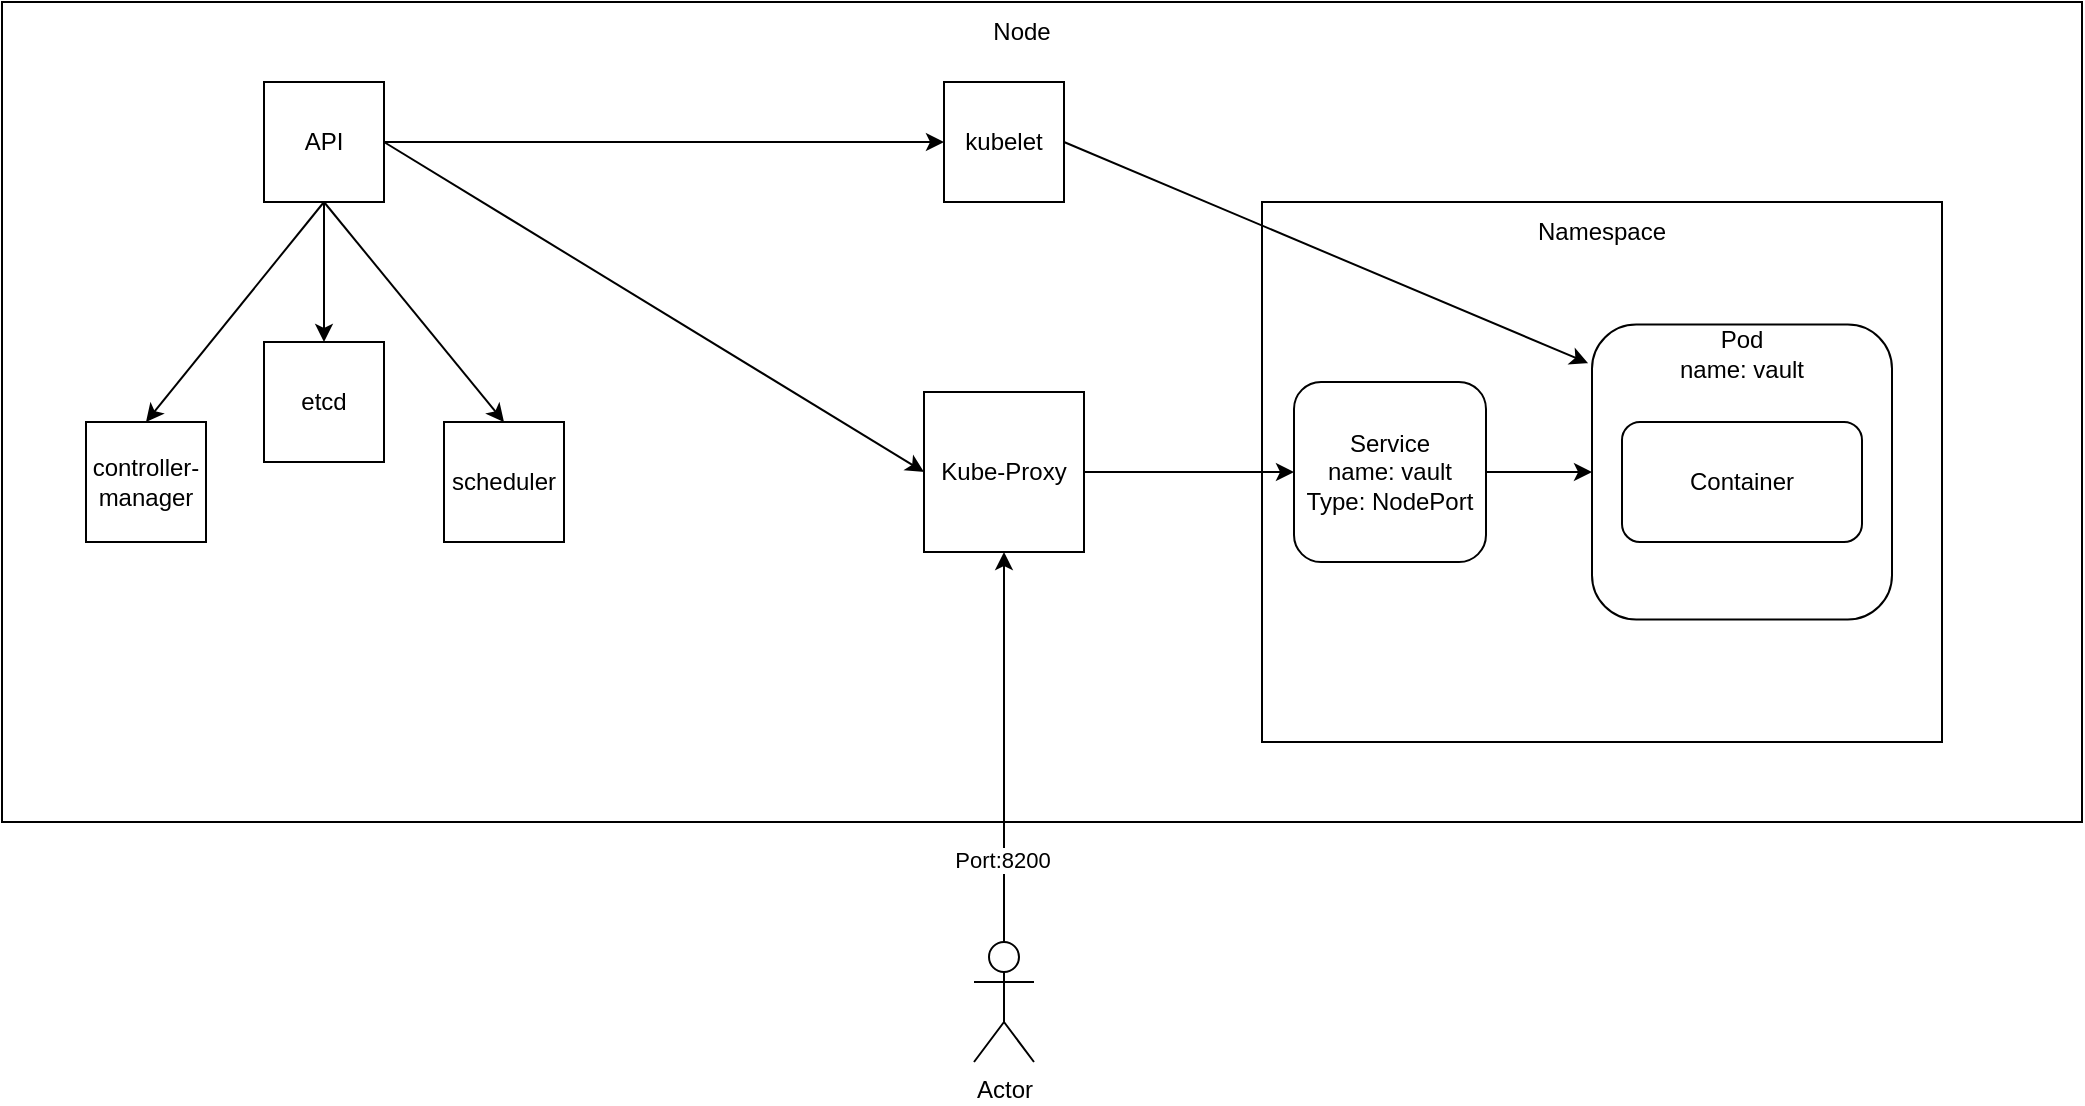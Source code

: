 <mxfile version="22.0.4" type="device">
  <diagram name="Страница — 1" id="-_Sljtjw-BEIvtzHIYe7">
    <mxGraphModel dx="2351" dy="886" grid="1" gridSize="10" guides="1" tooltips="1" connect="1" arrows="1" fold="1" page="1" pageScale="1" pageWidth="827" pageHeight="1169" math="0" shadow="0">
      <root>
        <mxCell id="0" />
        <mxCell id="1" parent="0" />
        <mxCell id="Fgi82ScVyVLc6FFLq1EE-29" value="" style="rounded=0;whiteSpace=wrap;html=1;" vertex="1" parent="1">
          <mxGeometry x="-280" y="20" width="1040" height="410" as="geometry" />
        </mxCell>
        <mxCell id="Fgi82ScVyVLc6FFLq1EE-3" style="edgeStyle=orthogonalEdgeStyle;rounded=0;orthogonalLoop=1;jettySize=auto;html=1;entryX=0.5;entryY=1;entryDx=0;entryDy=0;" edge="1" parent="1" source="Fgi82ScVyVLc6FFLq1EE-1" target="Fgi82ScVyVLc6FFLq1EE-2">
          <mxGeometry relative="1" as="geometry" />
        </mxCell>
        <mxCell id="Fgi82ScVyVLc6FFLq1EE-4" value="Port:8200" style="edgeLabel;html=1;align=center;verticalAlign=middle;resizable=0;points=[];" vertex="1" connectable="0" parent="Fgi82ScVyVLc6FFLq1EE-3">
          <mxGeometry x="-0.076" y="-4" relative="1" as="geometry">
            <mxPoint x="-5" y="49" as="offset" />
          </mxGeometry>
        </mxCell>
        <mxCell id="Fgi82ScVyVLc6FFLq1EE-1" value="Actor" style="shape=umlActor;verticalLabelPosition=bottom;verticalAlign=top;html=1;outlineConnect=0;" vertex="1" parent="1">
          <mxGeometry x="206" y="490" width="30" height="60" as="geometry" />
        </mxCell>
        <mxCell id="Fgi82ScVyVLc6FFLq1EE-2" value="Kube-Proxy" style="whiteSpace=wrap;html=1;aspect=fixed;" vertex="1" parent="1">
          <mxGeometry x="181" y="215" width="80" height="80" as="geometry" />
        </mxCell>
        <mxCell id="Fgi82ScVyVLc6FFLq1EE-6" value="" style="rounded=0;whiteSpace=wrap;html=1;" vertex="1" parent="1">
          <mxGeometry x="350" y="120" width="340" height="270" as="geometry" />
        </mxCell>
        <mxCell id="Fgi82ScVyVLc6FFLq1EE-7" value="Namespace" style="text;html=1;strokeColor=none;fillColor=none;align=center;verticalAlign=middle;whiteSpace=wrap;rounded=0;" vertex="1" parent="1">
          <mxGeometry x="350" y="120" width="340" height="30" as="geometry" />
        </mxCell>
        <mxCell id="Fgi82ScVyVLc6FFLq1EE-10" value="" style="edgeStyle=orthogonalEdgeStyle;rounded=0;orthogonalLoop=1;jettySize=auto;html=1;" edge="1" parent="1" source="Fgi82ScVyVLc6FFLq1EE-8" target="Fgi82ScVyVLc6FFLq1EE-9">
          <mxGeometry relative="1" as="geometry" />
        </mxCell>
        <mxCell id="Fgi82ScVyVLc6FFLq1EE-8" value="Service&lt;br&gt;name: vault&lt;br&gt;Type: NodePort" style="rounded=1;whiteSpace=wrap;html=1;" vertex="1" parent="1">
          <mxGeometry x="366" y="210" width="96" height="90" as="geometry" />
        </mxCell>
        <mxCell id="Fgi82ScVyVLc6FFLq1EE-9" value="" style="whiteSpace=wrap;html=1;rounded=1;" vertex="1" parent="1">
          <mxGeometry x="515" y="181.25" width="150" height="147.5" as="geometry" />
        </mxCell>
        <mxCell id="Fgi82ScVyVLc6FFLq1EE-11" value="Pod&lt;br&gt;name: vault" style="text;html=1;strokeColor=none;fillColor=none;align=center;verticalAlign=middle;whiteSpace=wrap;rounded=0;" vertex="1" parent="1">
          <mxGeometry x="530" y="181.25" width="120" height="30" as="geometry" />
        </mxCell>
        <mxCell id="Fgi82ScVyVLc6FFLq1EE-12" value="Container" style="rounded=1;whiteSpace=wrap;html=1;" vertex="1" parent="1">
          <mxGeometry x="530" y="230" width="120" height="60" as="geometry" />
        </mxCell>
        <mxCell id="Fgi82ScVyVLc6FFLq1EE-13" style="edgeStyle=orthogonalEdgeStyle;rounded=0;orthogonalLoop=1;jettySize=auto;html=1;exitX=1;exitY=0.5;exitDx=0;exitDy=0;entryX=0;entryY=0.5;entryDx=0;entryDy=0;" edge="1" parent="1" source="Fgi82ScVyVLc6FFLq1EE-2" target="Fgi82ScVyVLc6FFLq1EE-8">
          <mxGeometry relative="1" as="geometry" />
        </mxCell>
        <mxCell id="Fgi82ScVyVLc6FFLq1EE-16" value="API" style="whiteSpace=wrap;html=1;aspect=fixed;" vertex="1" parent="1">
          <mxGeometry x="-149" y="60" width="60" height="60" as="geometry" />
        </mxCell>
        <mxCell id="Fgi82ScVyVLc6FFLq1EE-17" value="etcd" style="whiteSpace=wrap;html=1;aspect=fixed;" vertex="1" parent="1">
          <mxGeometry x="-149" y="190" width="60" height="60" as="geometry" />
        </mxCell>
        <mxCell id="Fgi82ScVyVLc6FFLq1EE-18" value="controller-manager" style="whiteSpace=wrap;html=1;aspect=fixed;" vertex="1" parent="1">
          <mxGeometry x="-238" y="230" width="60" height="60" as="geometry" />
        </mxCell>
        <mxCell id="Fgi82ScVyVLc6FFLq1EE-20" value="kubelet" style="whiteSpace=wrap;html=1;aspect=fixed;" vertex="1" parent="1">
          <mxGeometry x="191" y="60" width="60" height="60" as="geometry" />
        </mxCell>
        <mxCell id="Fgi82ScVyVLc6FFLq1EE-21" value="scheduler" style="whiteSpace=wrap;html=1;aspect=fixed;" vertex="1" parent="1">
          <mxGeometry x="-59" y="230" width="60" height="60" as="geometry" />
        </mxCell>
        <mxCell id="Fgi82ScVyVLc6FFLq1EE-22" value="" style="endArrow=classic;html=1;rounded=0;entryX=0.5;entryY=0;entryDx=0;entryDy=0;exitX=0.5;exitY=1;exitDx=0;exitDy=0;" edge="1" parent="1" source="Fgi82ScVyVLc6FFLq1EE-16" target="Fgi82ScVyVLc6FFLq1EE-18">
          <mxGeometry width="50" height="50" relative="1" as="geometry">
            <mxPoint x="131" y="30" as="sourcePoint" />
            <mxPoint x="181" y="-20" as="targetPoint" />
          </mxGeometry>
        </mxCell>
        <mxCell id="Fgi82ScVyVLc6FFLq1EE-23" value="" style="endArrow=classic;html=1;rounded=0;exitX=0.5;exitY=1;exitDx=0;exitDy=0;entryX=0.5;entryY=0;entryDx=0;entryDy=0;" edge="1" parent="1" source="Fgi82ScVyVLc6FFLq1EE-16" target="Fgi82ScVyVLc6FFLq1EE-17">
          <mxGeometry width="50" height="50" relative="1" as="geometry">
            <mxPoint x="-19" y="160" as="sourcePoint" />
            <mxPoint x="31" y="110" as="targetPoint" />
          </mxGeometry>
        </mxCell>
        <mxCell id="Fgi82ScVyVLc6FFLq1EE-24" value="" style="endArrow=classic;html=1;rounded=0;exitX=0.5;exitY=1;exitDx=0;exitDy=0;entryX=0.5;entryY=0;entryDx=0;entryDy=0;" edge="1" parent="1" source="Fgi82ScVyVLc6FFLq1EE-16" target="Fgi82ScVyVLc6FFLq1EE-21">
          <mxGeometry width="50" height="50" relative="1" as="geometry">
            <mxPoint x="131" y="30" as="sourcePoint" />
            <mxPoint x="181" y="-20" as="targetPoint" />
          </mxGeometry>
        </mxCell>
        <mxCell id="Fgi82ScVyVLc6FFLq1EE-25" value="" style="endArrow=classic;html=1;rounded=0;exitX=1;exitY=0.5;exitDx=0;exitDy=0;entryX=0;entryY=0.5;entryDx=0;entryDy=0;" edge="1" parent="1" source="Fgi82ScVyVLc6FFLq1EE-16" target="Fgi82ScVyVLc6FFLq1EE-20">
          <mxGeometry width="50" height="50" relative="1" as="geometry">
            <mxPoint x="131" y="30" as="sourcePoint" />
            <mxPoint x="181" y="-20" as="targetPoint" />
          </mxGeometry>
        </mxCell>
        <mxCell id="Fgi82ScVyVLc6FFLq1EE-26" value="" style="endArrow=classic;html=1;rounded=0;exitX=1;exitY=0.5;exitDx=0;exitDy=0;entryX=0;entryY=0.5;entryDx=0;entryDy=0;" edge="1" parent="1" source="Fgi82ScVyVLc6FFLq1EE-16" target="Fgi82ScVyVLc6FFLq1EE-2">
          <mxGeometry width="50" height="50" relative="1" as="geometry">
            <mxPoint x="430" y="480" as="sourcePoint" />
            <mxPoint x="480" y="430" as="targetPoint" />
          </mxGeometry>
        </mxCell>
        <mxCell id="Fgi82ScVyVLc6FFLq1EE-31" value="" style="endArrow=classic;html=1;rounded=0;exitX=1;exitY=0.5;exitDx=0;exitDy=0;entryX=-0.013;entryY=0.131;entryDx=0;entryDy=0;entryPerimeter=0;" edge="1" parent="1" source="Fgi82ScVyVLc6FFLq1EE-20" target="Fgi82ScVyVLc6FFLq1EE-9">
          <mxGeometry width="50" height="50" relative="1" as="geometry">
            <mxPoint x="230" y="160" as="sourcePoint" />
            <mxPoint x="280" y="110" as="targetPoint" />
          </mxGeometry>
        </mxCell>
        <mxCell id="Fgi82ScVyVLc6FFLq1EE-32" value="Node" style="text;html=1;strokeColor=none;fillColor=none;align=center;verticalAlign=middle;whiteSpace=wrap;rounded=0;" vertex="1" parent="1">
          <mxGeometry x="70" y="20" width="320" height="30" as="geometry" />
        </mxCell>
      </root>
    </mxGraphModel>
  </diagram>
</mxfile>
